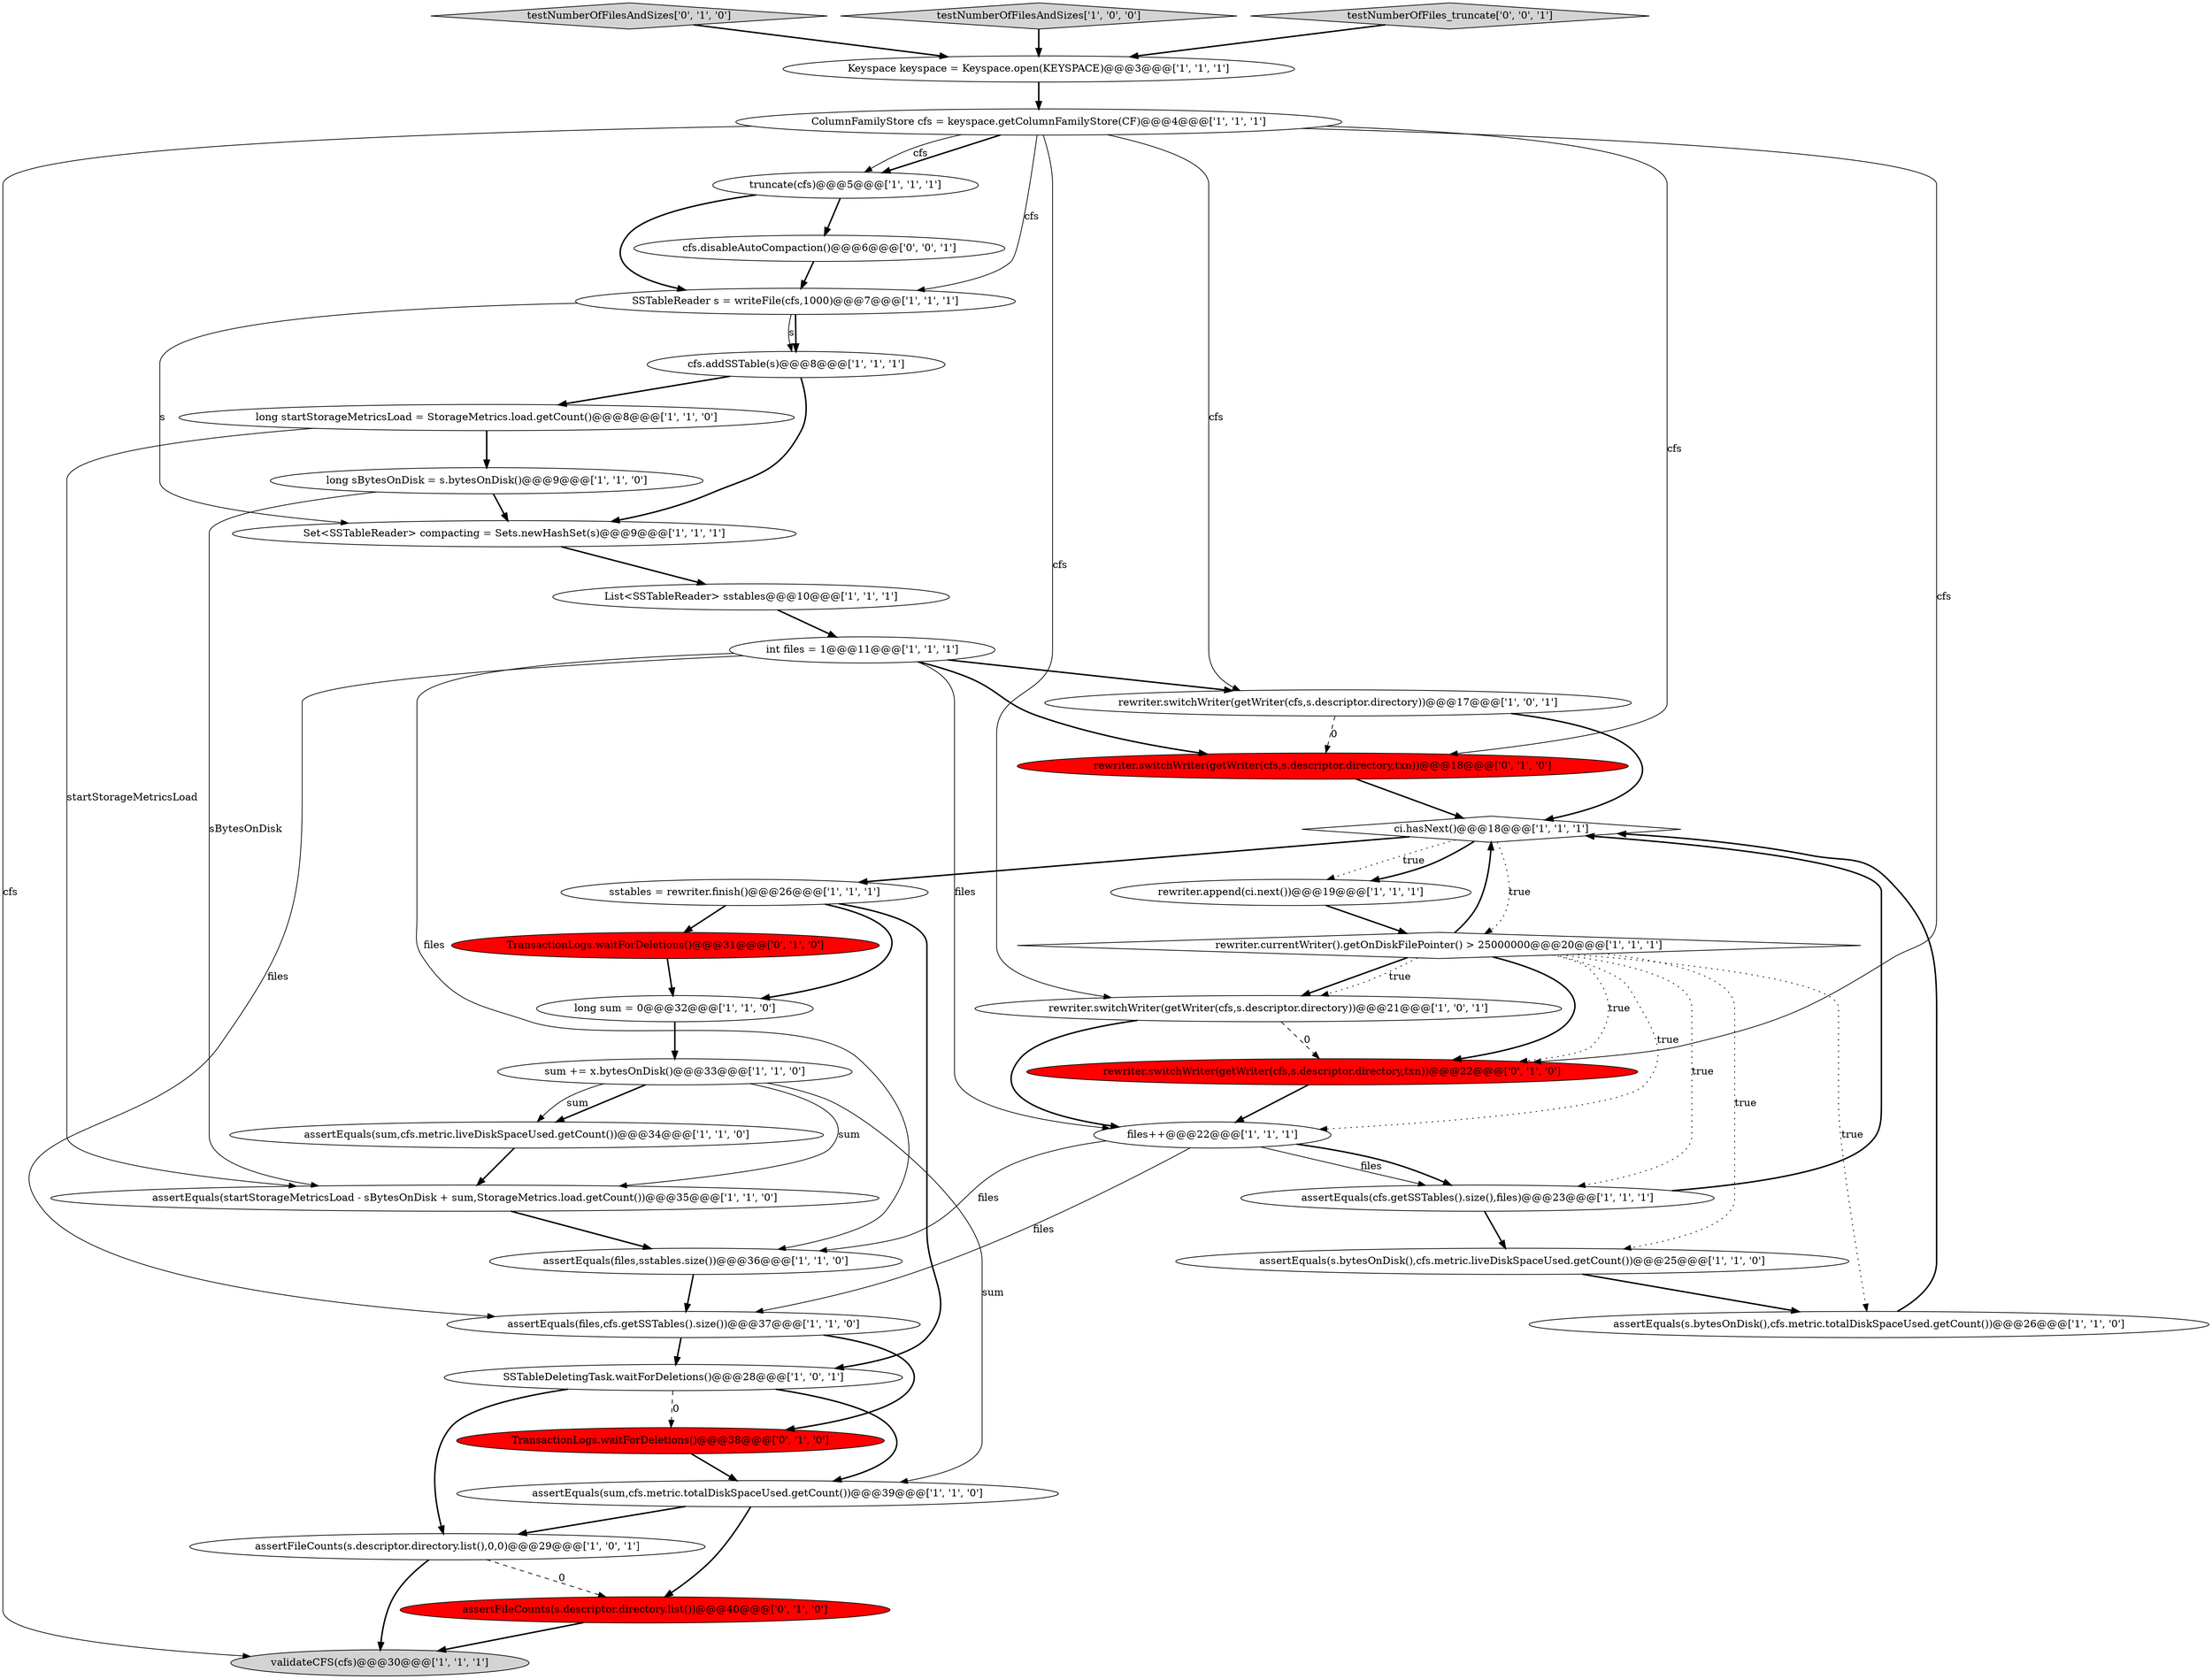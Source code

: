 digraph {
4 [style = filled, label = "assertEquals(files,sstables.size())@@@36@@@['1', '1', '0']", fillcolor = white, shape = ellipse image = "AAA0AAABBB1BBB"];
6 [style = filled, label = "validateCFS(cfs)@@@30@@@['1', '1', '1']", fillcolor = lightgray, shape = ellipse image = "AAA0AAABBB1BBB"];
30 [style = filled, label = "assertEquals(startStorageMetricsLoad - sBytesOnDisk + sum,StorageMetrics.load.getCount())@@@35@@@['1', '1', '0']", fillcolor = white, shape = ellipse image = "AAA0AAABBB1BBB"];
33 [style = filled, label = "rewriter.switchWriter(getWriter(cfs,s.descriptor.directory,txn))@@@18@@@['0', '1', '0']", fillcolor = red, shape = ellipse image = "AAA1AAABBB2BBB"];
31 [style = filled, label = "testNumberOfFilesAndSizes['0', '1', '0']", fillcolor = lightgray, shape = diamond image = "AAA0AAABBB2BBB"];
32 [style = filled, label = "TransactionLogs.waitForDeletions()@@@31@@@['0', '1', '0']", fillcolor = red, shape = ellipse image = "AAA1AAABBB2BBB"];
16 [style = filled, label = "long sBytesOnDisk = s.bytesOnDisk()@@@9@@@['1', '1', '0']", fillcolor = white, shape = ellipse image = "AAA0AAABBB1BBB"];
7 [style = filled, label = "SSTableReader s = writeFile(cfs,1000)@@@7@@@['1', '1', '1']", fillcolor = white, shape = ellipse image = "AAA0AAABBB1BBB"];
3 [style = filled, label = "SSTableDeletingTask.waitForDeletions()@@@28@@@['1', '0', '1']", fillcolor = white, shape = ellipse image = "AAA0AAABBB1BBB"];
34 [style = filled, label = "TransactionLogs.waitForDeletions()@@@38@@@['0', '1', '0']", fillcolor = red, shape = ellipse image = "AAA1AAABBB2BBB"];
8 [style = filled, label = "assertEquals(files,cfs.getSSTables().size())@@@37@@@['1', '1', '0']", fillcolor = white, shape = ellipse image = "AAA0AAABBB1BBB"];
2 [style = filled, label = "ColumnFamilyStore cfs = keyspace.getColumnFamilyStore(CF)@@@4@@@['1', '1', '1']", fillcolor = white, shape = ellipse image = "AAA0AAABBB1BBB"];
12 [style = filled, label = "rewriter.currentWriter().getOnDiskFilePointer() > 25000000@@@20@@@['1', '1', '1']", fillcolor = white, shape = diamond image = "AAA0AAABBB1BBB"];
18 [style = filled, label = "files++@@@22@@@['1', '1', '1']", fillcolor = white, shape = ellipse image = "AAA0AAABBB1BBB"];
22 [style = filled, label = "testNumberOfFilesAndSizes['1', '0', '0']", fillcolor = lightgray, shape = diamond image = "AAA0AAABBB1BBB"];
35 [style = filled, label = "assertFileCounts(s.descriptor.directory.list())@@@40@@@['0', '1', '0']", fillcolor = red, shape = ellipse image = "AAA1AAABBB2BBB"];
10 [style = filled, label = "sstables = rewriter.finish()@@@26@@@['1', '1', '1']", fillcolor = white, shape = ellipse image = "AAA0AAABBB1BBB"];
1 [style = filled, label = "assertEquals(s.bytesOnDisk(),cfs.metric.totalDiskSpaceUsed.getCount())@@@26@@@['1', '1', '0']", fillcolor = white, shape = ellipse image = "AAA0AAABBB1BBB"];
15 [style = filled, label = "rewriter.switchWriter(getWriter(cfs,s.descriptor.directory))@@@21@@@['1', '0', '1']", fillcolor = white, shape = ellipse image = "AAA0AAABBB1BBB"];
23 [style = filled, label = "assertFileCounts(s.descriptor.directory.list(),0,0)@@@29@@@['1', '0', '1']", fillcolor = white, shape = ellipse image = "AAA0AAABBB1BBB"];
11 [style = filled, label = "assertEquals(sum,cfs.metric.totalDiskSpaceUsed.getCount())@@@39@@@['1', '1', '0']", fillcolor = white, shape = ellipse image = "AAA0AAABBB1BBB"];
14 [style = filled, label = "assertEquals(s.bytesOnDisk(),cfs.metric.liveDiskSpaceUsed.getCount())@@@25@@@['1', '1', '0']", fillcolor = white, shape = ellipse image = "AAA0AAABBB1BBB"];
29 [style = filled, label = "int files = 1@@@11@@@['1', '1', '1']", fillcolor = white, shape = ellipse image = "AAA0AAABBB1BBB"];
9 [style = filled, label = "Set<SSTableReader> compacting = Sets.newHashSet(s)@@@9@@@['1', '1', '1']", fillcolor = white, shape = ellipse image = "AAA0AAABBB1BBB"];
36 [style = filled, label = "rewriter.switchWriter(getWriter(cfs,s.descriptor.directory,txn))@@@22@@@['0', '1', '0']", fillcolor = red, shape = ellipse image = "AAA1AAABBB2BBB"];
19 [style = filled, label = "List<SSTableReader> sstables@@@10@@@['1', '1', '1']", fillcolor = white, shape = ellipse image = "AAA0AAABBB1BBB"];
5 [style = filled, label = "long sum = 0@@@32@@@['1', '1', '0']", fillcolor = white, shape = ellipse image = "AAA0AAABBB1BBB"];
17 [style = filled, label = "rewriter.append(ci.next())@@@19@@@['1', '1', '1']", fillcolor = white, shape = ellipse image = "AAA0AAABBB1BBB"];
20 [style = filled, label = "rewriter.switchWriter(getWriter(cfs,s.descriptor.directory))@@@17@@@['1', '0', '1']", fillcolor = white, shape = ellipse image = "AAA0AAABBB1BBB"];
24 [style = filled, label = "ci.hasNext()@@@18@@@['1', '1', '1']", fillcolor = white, shape = diamond image = "AAA0AAABBB1BBB"];
21 [style = filled, label = "long startStorageMetricsLoad = StorageMetrics.load.getCount()@@@8@@@['1', '1', '0']", fillcolor = white, shape = ellipse image = "AAA0AAABBB1BBB"];
25 [style = filled, label = "assertEquals(cfs.getSSTables().size(),files)@@@23@@@['1', '1', '1']", fillcolor = white, shape = ellipse image = "AAA0AAABBB1BBB"];
38 [style = filled, label = "cfs.disableAutoCompaction()@@@6@@@['0', '0', '1']", fillcolor = white, shape = ellipse image = "AAA0AAABBB3BBB"];
13 [style = filled, label = "truncate(cfs)@@@5@@@['1', '1', '1']", fillcolor = white, shape = ellipse image = "AAA0AAABBB1BBB"];
26 [style = filled, label = "assertEquals(sum,cfs.metric.liveDiskSpaceUsed.getCount())@@@34@@@['1', '1', '0']", fillcolor = white, shape = ellipse image = "AAA0AAABBB1BBB"];
27 [style = filled, label = "cfs.addSSTable(s)@@@8@@@['1', '1', '1']", fillcolor = white, shape = ellipse image = "AAA0AAABBB1BBB"];
28 [style = filled, label = "sum += x.bytesOnDisk()@@@33@@@['1', '1', '0']", fillcolor = white, shape = ellipse image = "AAA0AAABBB1BBB"];
37 [style = filled, label = "testNumberOfFiles_truncate['0', '0', '1']", fillcolor = lightgray, shape = diamond image = "AAA0AAABBB3BBB"];
0 [style = filled, label = "Keyspace keyspace = Keyspace.open(KEYSPACE)@@@3@@@['1', '1', '1']", fillcolor = white, shape = ellipse image = "AAA0AAABBB1BBB"];
24->10 [style = bold, label=""];
32->5 [style = bold, label=""];
8->34 [style = bold, label=""];
2->33 [style = solid, label="cfs"];
37->0 [style = bold, label=""];
24->12 [style = dotted, label="true"];
23->35 [style = dashed, label="0"];
28->30 [style = solid, label="sum"];
2->36 [style = solid, label="cfs"];
35->6 [style = bold, label=""];
12->36 [style = dotted, label="true"];
19->29 [style = bold, label=""];
31->0 [style = bold, label=""];
2->6 [style = solid, label="cfs"];
24->17 [style = dotted, label="true"];
0->2 [style = bold, label=""];
8->3 [style = bold, label=""];
12->15 [style = bold, label=""];
27->9 [style = bold, label=""];
3->11 [style = bold, label=""];
12->36 [style = bold, label=""];
29->4 [style = solid, label="files"];
12->15 [style = dotted, label="true"];
12->1 [style = dotted, label="true"];
10->3 [style = bold, label=""];
28->26 [style = bold, label=""];
21->30 [style = solid, label="startStorageMetricsLoad"];
10->32 [style = bold, label=""];
29->18 [style = solid, label="files"];
12->18 [style = dotted, label="true"];
25->14 [style = bold, label=""];
12->24 [style = bold, label=""];
5->28 [style = bold, label=""];
18->4 [style = solid, label="files"];
15->36 [style = dashed, label="0"];
15->18 [style = bold, label=""];
18->25 [style = solid, label="files"];
34->11 [style = bold, label=""];
11->35 [style = bold, label=""];
14->1 [style = bold, label=""];
18->8 [style = solid, label="files"];
28->11 [style = solid, label="sum"];
2->13 [style = bold, label=""];
26->30 [style = bold, label=""];
25->24 [style = bold, label=""];
29->20 [style = bold, label=""];
3->23 [style = bold, label=""];
12->14 [style = dotted, label="true"];
17->12 [style = bold, label=""];
29->33 [style = bold, label=""];
7->27 [style = solid, label="s"];
2->13 [style = solid, label="cfs"];
10->5 [style = bold, label=""];
22->0 [style = bold, label=""];
3->34 [style = dashed, label="0"];
38->7 [style = bold, label=""];
13->7 [style = bold, label=""];
1->24 [style = bold, label=""];
30->4 [style = bold, label=""];
23->6 [style = bold, label=""];
33->24 [style = bold, label=""];
36->18 [style = bold, label=""];
24->17 [style = bold, label=""];
18->25 [style = bold, label=""];
7->27 [style = bold, label=""];
21->16 [style = bold, label=""];
9->19 [style = bold, label=""];
4->8 [style = bold, label=""];
13->38 [style = bold, label=""];
16->30 [style = solid, label="sBytesOnDisk"];
28->26 [style = solid, label="sum"];
2->20 [style = solid, label="cfs"];
20->33 [style = dashed, label="0"];
29->8 [style = solid, label="files"];
20->24 [style = bold, label=""];
27->21 [style = bold, label=""];
11->23 [style = bold, label=""];
2->7 [style = solid, label="cfs"];
2->15 [style = solid, label="cfs"];
7->9 [style = solid, label="s"];
16->9 [style = bold, label=""];
12->25 [style = dotted, label="true"];
}
